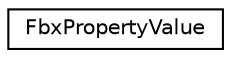 digraph "クラス階層図"
{
  edge [fontname="Helvetica",fontsize="10",labelfontname="Helvetica",labelfontsize="10"];
  node [fontname="Helvetica",fontsize="10",shape=record];
  rankdir="LR";
  Node0 [label="FbxPropertyValue",height=0.2,width=0.4,color="black", fillcolor="white", style="filled",URL="$class_fbx_property_value.html"];
}
